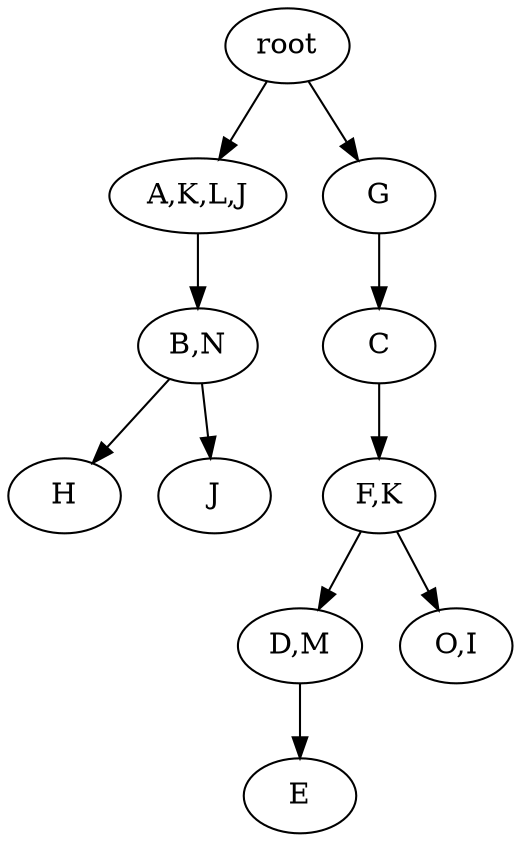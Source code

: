 strict digraph G {
	graph [name=G];
	0	 [label=root];
	3	 [label="A,K,L,J"];
	0 -> 3;
	1	 [label=G];
	0 -> 1;
	4	 [label="B,N"];
	3 -> 4;
	6	 [label=H];
	4 -> 6;
	5	 [label=J];
	4 -> 5;
	2	 [label=C];
	7	 [label="F,K"];
	2 -> 7;
	9	 [label="D,M"];
	10	 [label=E];
	9 -> 10;
	7 -> 9;
	8	 [label="O,I"];
	7 -> 8;
	1 -> 2;
}
